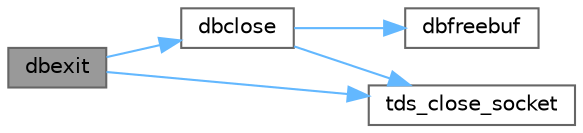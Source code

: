 digraph "dbexit"
{
 // LATEX_PDF_SIZE
  bgcolor="transparent";
  edge [fontname=Helvetica,fontsize=10,labelfontname=Helvetica,labelfontsize=10];
  node [fontname=Helvetica,fontsize=10,shape=box,height=0.2,width=0.4];
  rankdir="LR";
  Node1 [id="Node000001",label="dbexit",height=0.2,width=0.4,color="gray40", fillcolor="grey60", style="filled", fontcolor="black",tooltip="Close server connections and free all related structures."];
  Node1 -> Node2 [id="edge1_Node000001_Node000002",color="steelblue1",style="solid",tooltip=" "];
  Node2 [id="Node000002",label="dbclose",height=0.2,width=0.4,color="grey40", fillcolor="white", style="filled",URL="$a00575.html#gaef740b394b44eb33925c2718f7b30d69",tooltip="Close a connection to the server and free associated resources."];
  Node2 -> Node3 [id="edge2_Node000002_Node000003",color="steelblue1",style="solid",tooltip=" "];
  Node3 [id="Node000003",label="dbfreebuf",height=0.2,width=0.4,color="grey40", fillcolor="white", style="filled",URL="$a00575.html#ga0fcfcf6846442dac9dd5584d270ec72a",tooltip="Erase the command buffer, in case DBNOAUTOFREE was set with dbsetopt()."];
  Node2 -> Node4 [id="edge3_Node000002_Node000004",color="steelblue1",style="solid",tooltip=" "];
  Node4 [id="Node000004",label="tds_close_socket",height=0.2,width=0.4,color="grey40", fillcolor="white", style="filled",URL="$a00591.html#ga3e3f76009fce5ceedb2f42bb2c9aed2e",tooltip="Close current socket."];
  Node1 -> Node4 [id="edge4_Node000001_Node000004",color="steelblue1",style="solid",tooltip=" "];
}
